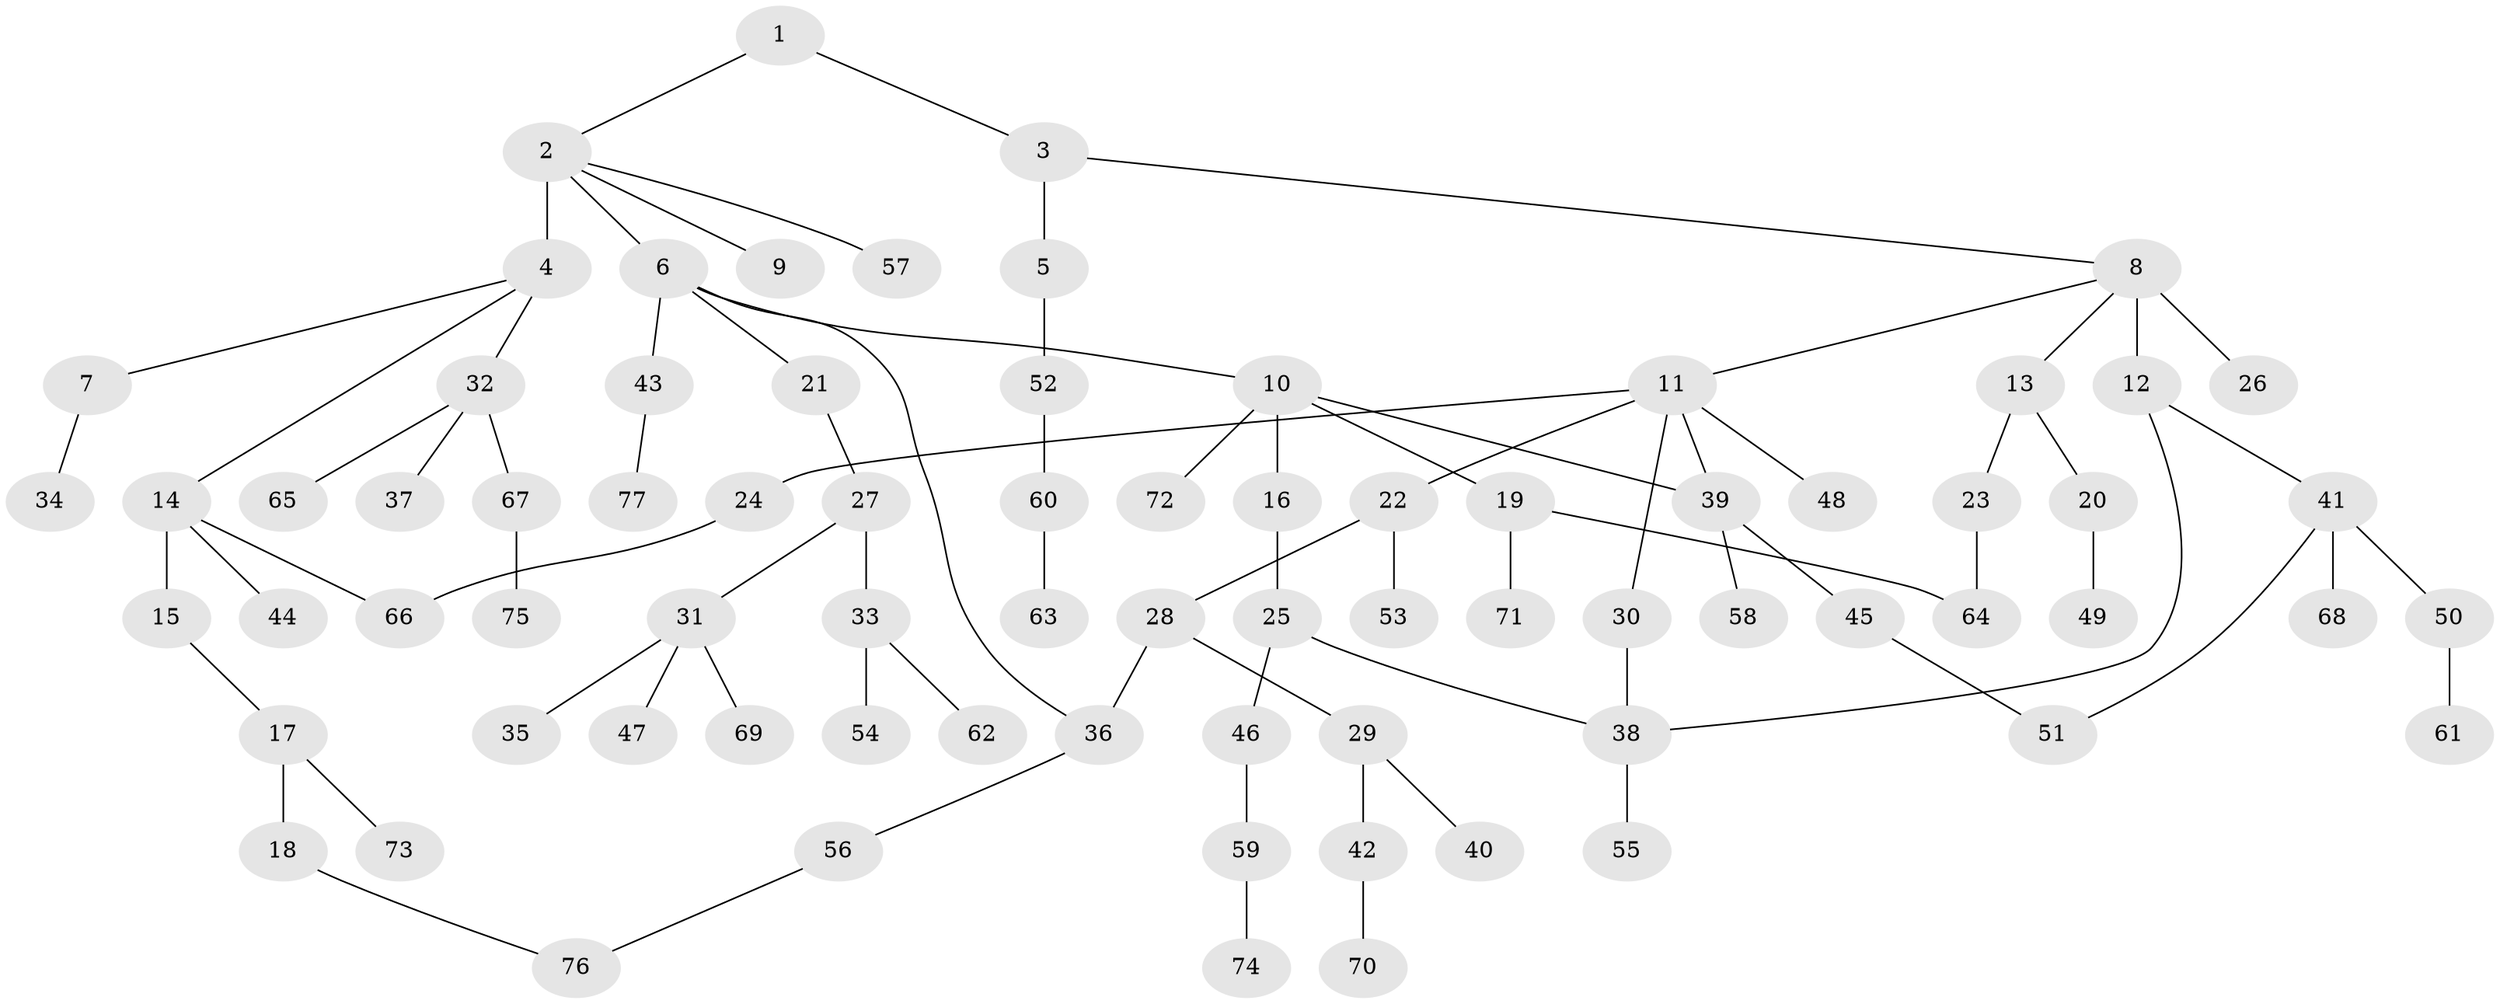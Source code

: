 // original degree distribution, {3: 0.1342281879194631, 4: 0.09395973154362416, 6: 0.020134228187919462, 9: 0.006711409395973154, 1: 0.4899328859060403, 8: 0.006711409395973154, 2: 0.2214765100671141, 7: 0.006711409395973154, 5: 0.020134228187919462}
// Generated by graph-tools (version 1.1) at 2025/34/03/09/25 02:34:32]
// undirected, 77 vertices, 84 edges
graph export_dot {
graph [start="1"]
  node [color=gray90,style=filled];
  1;
  2;
  3;
  4;
  5;
  6;
  7;
  8;
  9;
  10;
  11;
  12;
  13;
  14;
  15;
  16;
  17;
  18;
  19;
  20;
  21;
  22;
  23;
  24;
  25;
  26;
  27;
  28;
  29;
  30;
  31;
  32;
  33;
  34;
  35;
  36;
  37;
  38;
  39;
  40;
  41;
  42;
  43;
  44;
  45;
  46;
  47;
  48;
  49;
  50;
  51;
  52;
  53;
  54;
  55;
  56;
  57;
  58;
  59;
  60;
  61;
  62;
  63;
  64;
  65;
  66;
  67;
  68;
  69;
  70;
  71;
  72;
  73;
  74;
  75;
  76;
  77;
  1 -- 2 [weight=1.0];
  1 -- 3 [weight=1.0];
  2 -- 4 [weight=5.0];
  2 -- 6 [weight=1.0];
  2 -- 9 [weight=1.0];
  2 -- 57 [weight=1.0];
  3 -- 5 [weight=3.0];
  3 -- 8 [weight=1.0];
  4 -- 7 [weight=1.0];
  4 -- 14 [weight=1.0];
  4 -- 32 [weight=1.0];
  5 -- 52 [weight=1.0];
  6 -- 10 [weight=1.0];
  6 -- 21 [weight=1.0];
  6 -- 36 [weight=1.0];
  6 -- 43 [weight=1.0];
  7 -- 34 [weight=1.0];
  8 -- 11 [weight=1.0];
  8 -- 12 [weight=3.0];
  8 -- 13 [weight=1.0];
  8 -- 26 [weight=1.0];
  10 -- 16 [weight=1.0];
  10 -- 19 [weight=1.0];
  10 -- 39 [weight=1.0];
  10 -- 72 [weight=1.0];
  11 -- 22 [weight=1.0];
  11 -- 24 [weight=1.0];
  11 -- 30 [weight=1.0];
  11 -- 39 [weight=1.0];
  11 -- 48 [weight=1.0];
  12 -- 38 [weight=1.0];
  12 -- 41 [weight=1.0];
  13 -- 20 [weight=1.0];
  13 -- 23 [weight=1.0];
  14 -- 15 [weight=1.0];
  14 -- 44 [weight=1.0];
  14 -- 66 [weight=1.0];
  15 -- 17 [weight=1.0];
  16 -- 25 [weight=1.0];
  17 -- 18 [weight=1.0];
  17 -- 73 [weight=1.0];
  18 -- 76 [weight=1.0];
  19 -- 64 [weight=1.0];
  19 -- 71 [weight=1.0];
  20 -- 49 [weight=2.0];
  21 -- 27 [weight=1.0];
  22 -- 28 [weight=1.0];
  22 -- 53 [weight=1.0];
  23 -- 64 [weight=2.0];
  24 -- 66 [weight=1.0];
  25 -- 38 [weight=1.0];
  25 -- 46 [weight=1.0];
  27 -- 31 [weight=1.0];
  27 -- 33 [weight=1.0];
  28 -- 29 [weight=1.0];
  28 -- 36 [weight=1.0];
  29 -- 40 [weight=1.0];
  29 -- 42 [weight=1.0];
  30 -- 38 [weight=1.0];
  31 -- 35 [weight=1.0];
  31 -- 47 [weight=1.0];
  31 -- 69 [weight=1.0];
  32 -- 37 [weight=1.0];
  32 -- 65 [weight=1.0];
  32 -- 67 [weight=1.0];
  33 -- 54 [weight=1.0];
  33 -- 62 [weight=1.0];
  36 -- 56 [weight=1.0];
  38 -- 55 [weight=1.0];
  39 -- 45 [weight=1.0];
  39 -- 58 [weight=1.0];
  41 -- 50 [weight=2.0];
  41 -- 51 [weight=1.0];
  41 -- 68 [weight=1.0];
  42 -- 70 [weight=1.0];
  43 -- 77 [weight=1.0];
  45 -- 51 [weight=1.0];
  46 -- 59 [weight=1.0];
  50 -- 61 [weight=1.0];
  52 -- 60 [weight=1.0];
  56 -- 76 [weight=1.0];
  59 -- 74 [weight=1.0];
  60 -- 63 [weight=1.0];
  67 -- 75 [weight=1.0];
}
